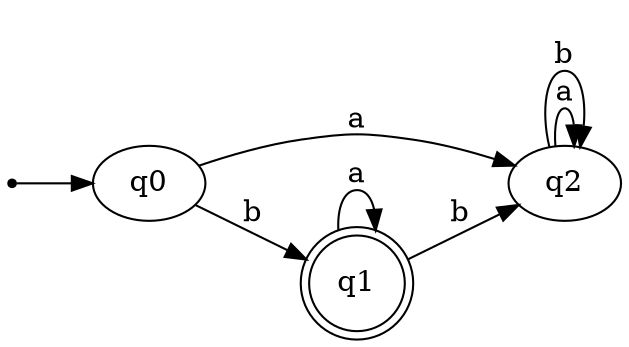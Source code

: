 digraph{
    rankdir=LR;
    inic[shape=point];

    inic->q0;

    q0->q2 [label="a"];
    q0->q1 [label="b"];
    q1->q1 [label="a"];
    q1->q2 [label="b"];

    q1[shape=doublecircle]
    q2->q2 [label="a"];
    q2->q2 [label="b"];
}
//State q0: {0, 2, 3, 4}

//State q1: {1, 2, 3, 4}

//State q2: {2, 3, 4}
